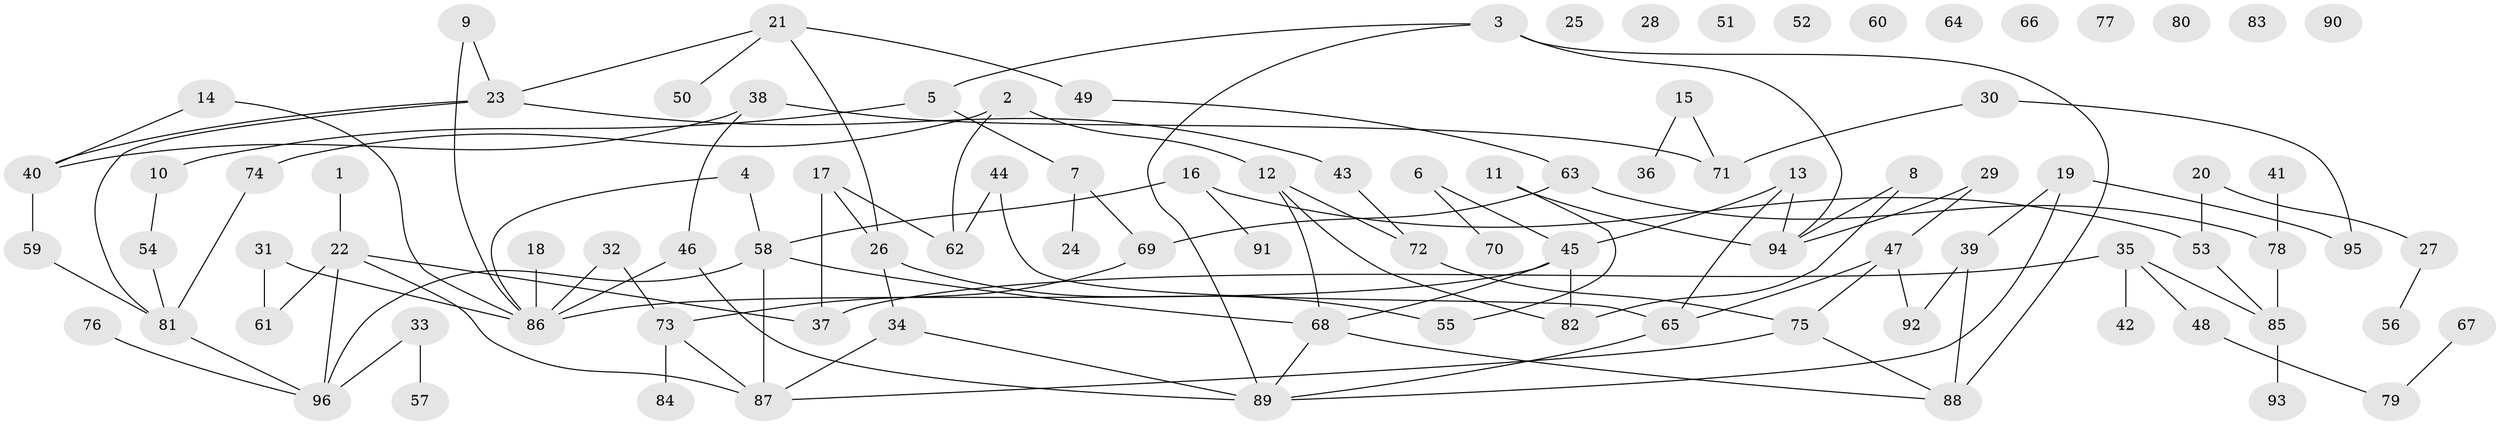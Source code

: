 // coarse degree distribution, {8: 0.06896551724137931, 4: 0.2413793103448276, 3: 0.13793103448275862, 2: 0.10344827586206896, 9: 0.034482758620689655, 6: 0.06896551724137931, 7: 0.034482758620689655, 1: 0.1724137931034483, 5: 0.10344827586206896, 10: 0.034482758620689655}
// Generated by graph-tools (version 1.1) at 2025/48/03/04/25 22:48:28]
// undirected, 96 vertices, 118 edges
graph export_dot {
  node [color=gray90,style=filled];
  1;
  2;
  3;
  4;
  5;
  6;
  7;
  8;
  9;
  10;
  11;
  12;
  13;
  14;
  15;
  16;
  17;
  18;
  19;
  20;
  21;
  22;
  23;
  24;
  25;
  26;
  27;
  28;
  29;
  30;
  31;
  32;
  33;
  34;
  35;
  36;
  37;
  38;
  39;
  40;
  41;
  42;
  43;
  44;
  45;
  46;
  47;
  48;
  49;
  50;
  51;
  52;
  53;
  54;
  55;
  56;
  57;
  58;
  59;
  60;
  61;
  62;
  63;
  64;
  65;
  66;
  67;
  68;
  69;
  70;
  71;
  72;
  73;
  74;
  75;
  76;
  77;
  78;
  79;
  80;
  81;
  82;
  83;
  84;
  85;
  86;
  87;
  88;
  89;
  90;
  91;
  92;
  93;
  94;
  95;
  96;
  1 -- 22;
  2 -- 12;
  2 -- 62;
  2 -- 74;
  3 -- 5;
  3 -- 88;
  3 -- 89;
  3 -- 94;
  4 -- 58;
  4 -- 86;
  5 -- 7;
  5 -- 10;
  6 -- 45;
  6 -- 70;
  7 -- 24;
  7 -- 69;
  8 -- 82;
  8 -- 94;
  9 -- 23;
  9 -- 86;
  10 -- 54;
  11 -- 55;
  11 -- 94;
  12 -- 68;
  12 -- 72;
  12 -- 82;
  13 -- 45;
  13 -- 65;
  13 -- 94;
  14 -- 40;
  14 -- 86;
  15 -- 36;
  15 -- 71;
  16 -- 53;
  16 -- 58;
  16 -- 91;
  17 -- 26;
  17 -- 37;
  17 -- 62;
  18 -- 86;
  19 -- 39;
  19 -- 89;
  19 -- 95;
  20 -- 27;
  20 -- 53;
  21 -- 23;
  21 -- 26;
  21 -- 49;
  21 -- 50;
  22 -- 37;
  22 -- 61;
  22 -- 87;
  22 -- 96;
  23 -- 40;
  23 -- 43;
  23 -- 81;
  26 -- 34;
  26 -- 55;
  27 -- 56;
  29 -- 47;
  29 -- 94;
  30 -- 71;
  30 -- 95;
  31 -- 61;
  31 -- 86;
  32 -- 73;
  32 -- 86;
  33 -- 57;
  33 -- 96;
  34 -- 87;
  34 -- 89;
  35 -- 37;
  35 -- 42;
  35 -- 48;
  35 -- 85;
  38 -- 40;
  38 -- 46;
  38 -- 71;
  39 -- 88;
  39 -- 92;
  40 -- 59;
  41 -- 78;
  43 -- 72;
  44 -- 62;
  44 -- 65;
  45 -- 68;
  45 -- 82;
  45 -- 86;
  46 -- 86;
  46 -- 89;
  47 -- 65;
  47 -- 75;
  47 -- 92;
  48 -- 79;
  49 -- 63;
  53 -- 85;
  54 -- 81;
  58 -- 68;
  58 -- 87;
  58 -- 96;
  59 -- 81;
  63 -- 69;
  63 -- 78;
  65 -- 89;
  67 -- 79;
  68 -- 88;
  68 -- 89;
  69 -- 73;
  72 -- 75;
  73 -- 84;
  73 -- 87;
  74 -- 81;
  75 -- 87;
  75 -- 88;
  76 -- 96;
  78 -- 85;
  81 -- 96;
  85 -- 93;
}
